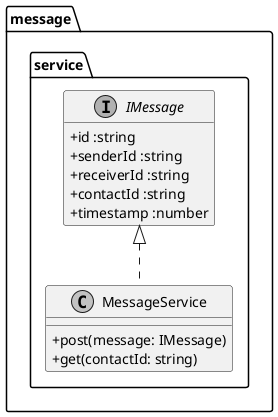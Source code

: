   @startuml

 skinparam monochrome true
 skinparam classAttributeIconSize 0
 top to bottom direction
package "message.service"{
  
  interface "IMessage" {
    + id :string
    + senderId :string
    + receiverId :string
    + contactId :string
    + timestamp :number
  }
  hide IMessage  methods
  
  
class MessageService{
  + post(message: IMessage)
  + get(contactId: string)

}

  IMessage <|.. MessageService
  
}


@enduml